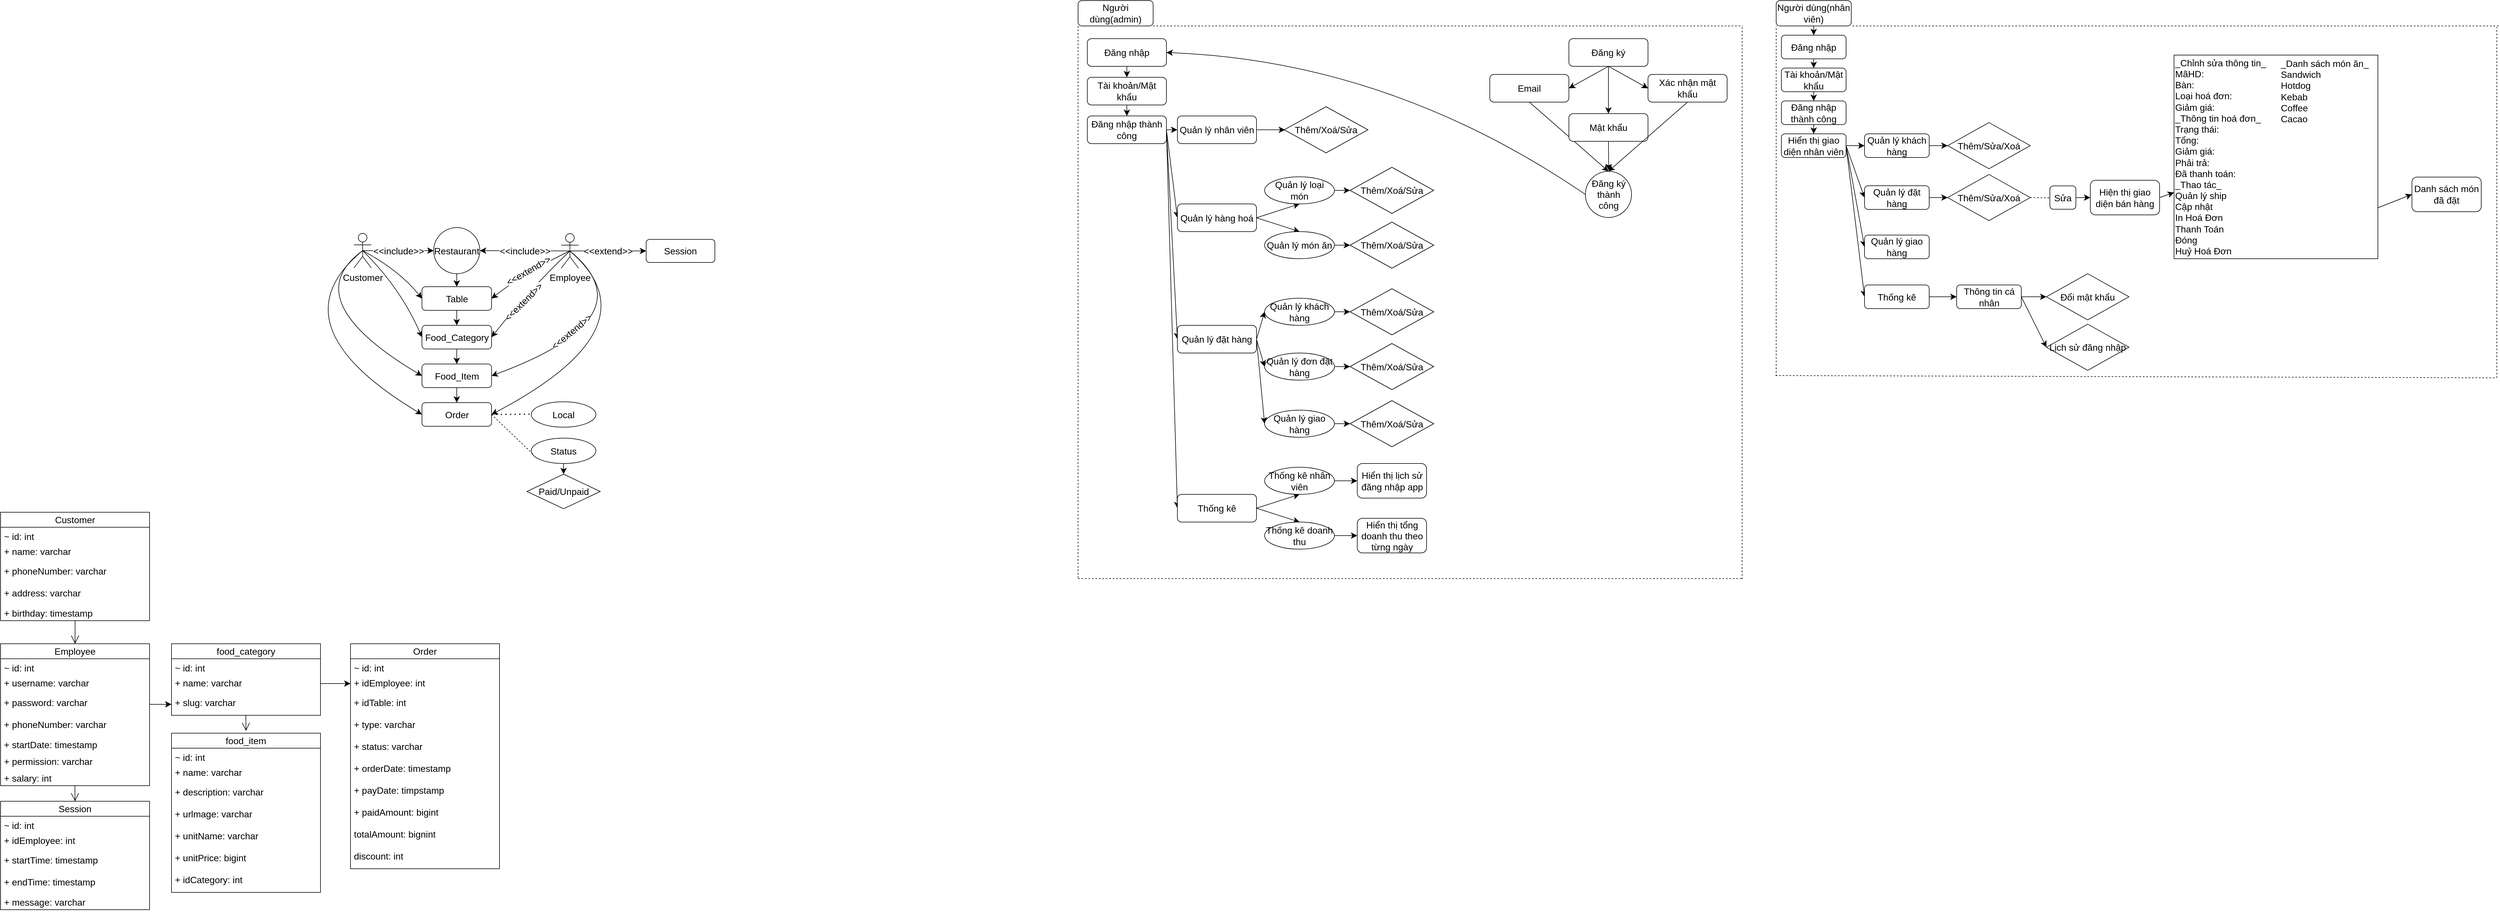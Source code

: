 <mxfile version="22.1.8" type="github">
  <diagram name="Page-1" id="rY_K6makJV8tmEoLIjzd">
    <mxGraphModel dx="2816" dy="780" grid="0" gridSize="10" guides="1" tooltips="1" connect="1" arrows="1" fold="1" page="0" pageScale="1" pageWidth="850" pageHeight="1100" math="0" shadow="0">
      <root>
        <mxCell id="0" />
        <mxCell id="1" parent="0" />
        <mxCell id="uzIWKKhnn1AGdui7la-n-1" value="Người dùng(admin)" style="rounded=1;whiteSpace=wrap;html=1;fontSize=16;" parent="1" vertex="1">
          <mxGeometry x="-16" y="36" width="130" height="44" as="geometry" />
        </mxCell>
        <mxCell id="uzIWKKhnn1AGdui7la-n-2" value="" style="endArrow=none;dashed=1;html=1;rounded=0;fontSize=12;startSize=8;endSize=8;edgeStyle=none;curved=1;exitX=1;exitY=1;exitDx=0;exitDy=0;" parent="1" source="uzIWKKhnn1AGdui7la-n-1" edge="1">
          <mxGeometry width="50" height="50" relative="1" as="geometry">
            <mxPoint x="175" y="225" as="sourcePoint" />
            <mxPoint x="1135" y="80" as="targetPoint" />
          </mxGeometry>
        </mxCell>
        <mxCell id="uzIWKKhnn1AGdui7la-n-3" value="" style="endArrow=none;dashed=1;html=1;rounded=0;fontSize=12;startSize=8;endSize=8;edgeStyle=none;curved=1;entryX=0;entryY=1;entryDx=0;entryDy=0;" parent="1" target="uzIWKKhnn1AGdui7la-n-1" edge="1">
          <mxGeometry width="50" height="50" relative="1" as="geometry">
            <mxPoint x="-16" y="1037" as="sourcePoint" />
            <mxPoint x="225" y="175" as="targetPoint" />
          </mxGeometry>
        </mxCell>
        <mxCell id="uzIWKKhnn1AGdui7la-n-7" style="edgeStyle=none;curved=1;rounded=0;orthogonalLoop=1;jettySize=auto;html=1;exitX=0.5;exitY=1;exitDx=0;exitDy=0;entryX=0.5;entryY=0;entryDx=0;entryDy=0;fontSize=12;startSize=8;endSize=8;" parent="1" source="uzIWKKhnn1AGdui7la-n-4" target="uzIWKKhnn1AGdui7la-n-6" edge="1">
          <mxGeometry relative="1" as="geometry" />
        </mxCell>
        <mxCell id="uzIWKKhnn1AGdui7la-n-4" value="Đăng nhập" style="rounded=1;whiteSpace=wrap;html=1;fontSize=16;" parent="1" vertex="1">
          <mxGeometry y="102" width="137" height="48" as="geometry" />
        </mxCell>
        <mxCell id="uzIWKKhnn1AGdui7la-n-81" style="edgeStyle=none;curved=1;rounded=0;orthogonalLoop=1;jettySize=auto;html=1;exitX=0.5;exitY=1;exitDx=0;exitDy=0;entryX=0.5;entryY=0;entryDx=0;entryDy=0;fontSize=12;startSize=8;endSize=8;" parent="1" source="uzIWKKhnn1AGdui7la-n-5" target="uzIWKKhnn1AGdui7la-n-79" edge="1">
          <mxGeometry relative="1" as="geometry" />
        </mxCell>
        <mxCell id="uzIWKKhnn1AGdui7la-n-82" style="edgeStyle=none;curved=1;rounded=0;orthogonalLoop=1;jettySize=auto;html=1;exitX=0.5;exitY=1;exitDx=0;exitDy=0;entryX=1;entryY=0.5;entryDx=0;entryDy=0;fontSize=12;startSize=8;endSize=8;" parent="1" source="uzIWKKhnn1AGdui7la-n-5" target="uzIWKKhnn1AGdui7la-n-78" edge="1">
          <mxGeometry relative="1" as="geometry" />
        </mxCell>
        <mxCell id="uzIWKKhnn1AGdui7la-n-83" style="edgeStyle=none;curved=1;rounded=0;orthogonalLoop=1;jettySize=auto;html=1;exitX=0.5;exitY=1;exitDx=0;exitDy=0;entryX=0;entryY=0.5;entryDx=0;entryDy=0;fontSize=12;startSize=8;endSize=8;" parent="1" source="uzIWKKhnn1AGdui7la-n-5" target="uzIWKKhnn1AGdui7la-n-80" edge="1">
          <mxGeometry relative="1" as="geometry" />
        </mxCell>
        <mxCell id="uzIWKKhnn1AGdui7la-n-5" value="Đăng ký" style="rounded=1;whiteSpace=wrap;html=1;fontSize=16;" parent="1" vertex="1">
          <mxGeometry x="834" y="102" width="137" height="48" as="geometry" />
        </mxCell>
        <mxCell id="uzIWKKhnn1AGdui7la-n-9" style="edgeStyle=none;curved=1;rounded=0;orthogonalLoop=1;jettySize=auto;html=1;exitX=0.5;exitY=1;exitDx=0;exitDy=0;entryX=0.5;entryY=0;entryDx=0;entryDy=0;fontSize=12;startSize=8;endSize=8;" parent="1" source="uzIWKKhnn1AGdui7la-n-6" target="uzIWKKhnn1AGdui7la-n-8" edge="1">
          <mxGeometry relative="1" as="geometry" />
        </mxCell>
        <mxCell id="uzIWKKhnn1AGdui7la-n-6" value="Tài khoản/Mật khẩu" style="rounded=1;whiteSpace=wrap;html=1;fontSize=16;" parent="1" vertex="1">
          <mxGeometry y="169" width="137" height="48" as="geometry" />
        </mxCell>
        <mxCell id="uzIWKKhnn1AGdui7la-n-11" style="edgeStyle=none;curved=1;rounded=0;orthogonalLoop=1;jettySize=auto;html=1;exitX=1;exitY=0.5;exitDx=0;exitDy=0;fontSize=12;startSize=8;endSize=8;" parent="1" source="uzIWKKhnn1AGdui7la-n-8" target="uzIWKKhnn1AGdui7la-n-10" edge="1">
          <mxGeometry relative="1" as="geometry" />
        </mxCell>
        <mxCell id="uzIWKKhnn1AGdui7la-n-15" style="edgeStyle=none;curved=1;rounded=0;orthogonalLoop=1;jettySize=auto;html=1;exitX=1;exitY=0.5;exitDx=0;exitDy=0;entryX=0;entryY=0.5;entryDx=0;entryDy=0;fontSize=12;startSize=8;endSize=8;" parent="1" source="uzIWKKhnn1AGdui7la-n-8" target="uzIWKKhnn1AGdui7la-n-12" edge="1">
          <mxGeometry relative="1" as="geometry" />
        </mxCell>
        <mxCell id="uzIWKKhnn1AGdui7la-n-16" style="edgeStyle=none;curved=1;rounded=0;orthogonalLoop=1;jettySize=auto;html=1;exitX=1;exitY=0.5;exitDx=0;exitDy=0;entryX=0;entryY=0.5;entryDx=0;entryDy=0;fontSize=12;startSize=8;endSize=8;" parent="1" source="uzIWKKhnn1AGdui7la-n-8" target="uzIWKKhnn1AGdui7la-n-13" edge="1">
          <mxGeometry relative="1" as="geometry" />
        </mxCell>
        <mxCell id="uzIWKKhnn1AGdui7la-n-17" style="edgeStyle=none;curved=1;rounded=0;orthogonalLoop=1;jettySize=auto;html=1;exitX=1;exitY=0.5;exitDx=0;exitDy=0;entryX=0;entryY=0.5;entryDx=0;entryDy=0;fontSize=12;startSize=8;endSize=8;" parent="1" source="uzIWKKhnn1AGdui7la-n-8" target="uzIWKKhnn1AGdui7la-n-14" edge="1">
          <mxGeometry relative="1" as="geometry" />
        </mxCell>
        <mxCell id="uzIWKKhnn1AGdui7la-n-8" value="Đăng nhập thành công" style="rounded=1;whiteSpace=wrap;html=1;fontSize=16;" parent="1" vertex="1">
          <mxGeometry y="236" width="137" height="48" as="geometry" />
        </mxCell>
        <mxCell id="uzIWKKhnn1AGdui7la-n-23" style="edgeStyle=none;curved=1;rounded=0;orthogonalLoop=1;jettySize=auto;html=1;exitX=1;exitY=0.5;exitDx=0;exitDy=0;entryX=0;entryY=0.5;entryDx=0;entryDy=0;fontSize=12;startSize=8;endSize=8;" parent="1" source="uzIWKKhnn1AGdui7la-n-10" edge="1">
          <mxGeometry relative="1" as="geometry">
            <mxPoint x="342.5" y="260" as="targetPoint" />
          </mxGeometry>
        </mxCell>
        <mxCell id="uzIWKKhnn1AGdui7la-n-10" value="Quản lý nhân viên" style="rounded=1;whiteSpace=wrap;html=1;fontSize=16;" parent="1" vertex="1">
          <mxGeometry x="156" y="236" width="137" height="48" as="geometry" />
        </mxCell>
        <mxCell id="uzIWKKhnn1AGdui7la-n-27" style="edgeStyle=none;curved=1;rounded=0;orthogonalLoop=1;jettySize=auto;html=1;exitX=1;exitY=0.5;exitDx=0;exitDy=0;entryX=0.5;entryY=1;entryDx=0;entryDy=0;fontSize=12;startSize=8;endSize=8;" parent="1" source="uzIWKKhnn1AGdui7la-n-12" target="uzIWKKhnn1AGdui7la-n-25" edge="1">
          <mxGeometry relative="1" as="geometry" />
        </mxCell>
        <mxCell id="uzIWKKhnn1AGdui7la-n-28" style="edgeStyle=none;curved=1;rounded=0;orthogonalLoop=1;jettySize=auto;html=1;exitX=1;exitY=0.5;exitDx=0;exitDy=0;entryX=0.5;entryY=0;entryDx=0;entryDy=0;fontSize=12;startSize=8;endSize=8;" parent="1" source="uzIWKKhnn1AGdui7la-n-12" target="uzIWKKhnn1AGdui7la-n-26" edge="1">
          <mxGeometry relative="1" as="geometry" />
        </mxCell>
        <mxCell id="uzIWKKhnn1AGdui7la-n-12" value="Quản lý hàng hoá" style="rounded=1;whiteSpace=wrap;html=1;fontSize=16;" parent="1" vertex="1">
          <mxGeometry x="156" y="388.5" width="137" height="48" as="geometry" />
        </mxCell>
        <mxCell id="uzIWKKhnn1AGdui7la-n-44" style="edgeStyle=none;curved=1;rounded=0;orthogonalLoop=1;jettySize=auto;html=1;exitX=1;exitY=0.5;exitDx=0;exitDy=0;entryX=0;entryY=0.5;entryDx=0;entryDy=0;fontSize=12;startSize=8;endSize=8;" parent="1" source="uzIWKKhnn1AGdui7la-n-13" target="uzIWKKhnn1AGdui7la-n-43" edge="1">
          <mxGeometry relative="1" as="geometry" />
        </mxCell>
        <mxCell id="uzIWKKhnn1AGdui7la-n-46" style="edgeStyle=none;curved=1;rounded=0;orthogonalLoop=1;jettySize=auto;html=1;exitX=1;exitY=0.5;exitDx=0;exitDy=0;entryX=0;entryY=0.5;entryDx=0;entryDy=0;fontSize=12;startSize=8;endSize=8;" parent="1" source="uzIWKKhnn1AGdui7la-n-13" target="uzIWKKhnn1AGdui7la-n-45" edge="1">
          <mxGeometry relative="1" as="geometry" />
        </mxCell>
        <mxCell id="uzIWKKhnn1AGdui7la-n-48" style="edgeStyle=none;curved=1;rounded=0;orthogonalLoop=1;jettySize=auto;html=1;exitX=1;exitY=0.5;exitDx=0;exitDy=0;entryX=0;entryY=0.5;entryDx=0;entryDy=0;fontSize=12;startSize=8;endSize=8;" parent="1" source="uzIWKKhnn1AGdui7la-n-13" target="uzIWKKhnn1AGdui7la-n-47" edge="1">
          <mxGeometry relative="1" as="geometry" />
        </mxCell>
        <mxCell id="uzIWKKhnn1AGdui7la-n-13" value="Quản lý đặt hàng" style="rounded=1;whiteSpace=wrap;html=1;fontSize=16;" parent="1" vertex="1">
          <mxGeometry x="156" y="599" width="137" height="48" as="geometry" />
        </mxCell>
        <mxCell id="uzIWKKhnn1AGdui7la-n-51" style="edgeStyle=none;curved=1;rounded=0;orthogonalLoop=1;jettySize=auto;html=1;exitX=1;exitY=0.5;exitDx=0;exitDy=0;entryX=0.5;entryY=1;entryDx=0;entryDy=0;fontSize=12;startSize=8;endSize=8;" parent="1" source="uzIWKKhnn1AGdui7la-n-14" target="uzIWKKhnn1AGdui7la-n-49" edge="1">
          <mxGeometry relative="1" as="geometry" />
        </mxCell>
        <mxCell id="uzIWKKhnn1AGdui7la-n-52" style="edgeStyle=none;curved=1;rounded=0;orthogonalLoop=1;jettySize=auto;html=1;exitX=1;exitY=0.5;exitDx=0;exitDy=0;entryX=0.5;entryY=0;entryDx=0;entryDy=0;fontSize=12;startSize=8;endSize=8;" parent="1" source="uzIWKKhnn1AGdui7la-n-14" target="uzIWKKhnn1AGdui7la-n-50" edge="1">
          <mxGeometry relative="1" as="geometry" />
        </mxCell>
        <mxCell id="uzIWKKhnn1AGdui7la-n-14" value="Thống kê" style="rounded=1;whiteSpace=wrap;html=1;fontSize=16;" parent="1" vertex="1">
          <mxGeometry x="156" y="892" width="137" height="48" as="geometry" />
        </mxCell>
        <mxCell id="uzIWKKhnn1AGdui7la-n-64" style="edgeStyle=none;curved=1;rounded=0;orthogonalLoop=1;jettySize=auto;html=1;exitX=1;exitY=0.5;exitDx=0;exitDy=0;entryX=0;entryY=0.5;entryDx=0;entryDy=0;fontSize=12;startSize=8;endSize=8;" parent="1" source="uzIWKKhnn1AGdui7la-n-25" target="uzIWKKhnn1AGdui7la-n-55" edge="1">
          <mxGeometry relative="1" as="geometry" />
        </mxCell>
        <mxCell id="uzIWKKhnn1AGdui7la-n-25" value="Quản lý loại món" style="ellipse;whiteSpace=wrap;html=1;fontSize=16;" parent="1" vertex="1">
          <mxGeometry x="307" y="341.5" width="121" height="47" as="geometry" />
        </mxCell>
        <mxCell id="uzIWKKhnn1AGdui7la-n-65" style="edgeStyle=none;curved=1;rounded=0;orthogonalLoop=1;jettySize=auto;html=1;exitX=1;exitY=0.5;exitDx=0;exitDy=0;entryX=0;entryY=0.5;entryDx=0;entryDy=0;fontSize=12;startSize=8;endSize=8;" parent="1" source="uzIWKKhnn1AGdui7la-n-26" target="uzIWKKhnn1AGdui7la-n-56" edge="1">
          <mxGeometry relative="1" as="geometry" />
        </mxCell>
        <mxCell id="uzIWKKhnn1AGdui7la-n-26" value="Quản lý món ăn" style="ellipse;whiteSpace=wrap;html=1;fontSize=16;" parent="1" vertex="1">
          <mxGeometry x="307" y="436.5" width="121" height="47" as="geometry" />
        </mxCell>
        <mxCell id="uzIWKKhnn1AGdui7la-n-66" style="edgeStyle=none;curved=1;rounded=0;orthogonalLoop=1;jettySize=auto;html=1;exitX=1;exitY=0.5;exitDx=0;exitDy=0;entryX=0;entryY=0.5;entryDx=0;entryDy=0;fontSize=12;startSize=8;endSize=8;" parent="1" source="uzIWKKhnn1AGdui7la-n-43" target="uzIWKKhnn1AGdui7la-n-57" edge="1">
          <mxGeometry relative="1" as="geometry" />
        </mxCell>
        <mxCell id="uzIWKKhnn1AGdui7la-n-43" value="Quản lý khách hàng" style="ellipse;whiteSpace=wrap;html=1;fontSize=16;" parent="1" vertex="1">
          <mxGeometry x="307" y="552" width="121" height="47" as="geometry" />
        </mxCell>
        <mxCell id="uzIWKKhnn1AGdui7la-n-67" style="edgeStyle=none;curved=1;rounded=0;orthogonalLoop=1;jettySize=auto;html=1;exitX=1;exitY=0.5;exitDx=0;exitDy=0;entryX=0;entryY=0.5;entryDx=0;entryDy=0;fontSize=12;startSize=8;endSize=8;" parent="1" source="uzIWKKhnn1AGdui7la-n-45" target="uzIWKKhnn1AGdui7la-n-59" edge="1">
          <mxGeometry relative="1" as="geometry" />
        </mxCell>
        <mxCell id="uzIWKKhnn1AGdui7la-n-45" value="Quản lý đơn đặt hàng" style="ellipse;whiteSpace=wrap;html=1;fontSize=16;" parent="1" vertex="1">
          <mxGeometry x="307" y="647" width="121" height="47" as="geometry" />
        </mxCell>
        <mxCell id="uzIWKKhnn1AGdui7la-n-68" style="edgeStyle=none;curved=1;rounded=0;orthogonalLoop=1;jettySize=auto;html=1;exitX=1;exitY=0.5;exitDx=0;exitDy=0;entryX=0;entryY=0.5;entryDx=0;entryDy=0;fontSize=12;startSize=8;endSize=8;" parent="1" source="uzIWKKhnn1AGdui7la-n-47" target="uzIWKKhnn1AGdui7la-n-61" edge="1">
          <mxGeometry relative="1" as="geometry" />
        </mxCell>
        <mxCell id="uzIWKKhnn1AGdui7la-n-47" value="Quản lý giao hàng" style="ellipse;whiteSpace=wrap;html=1;fontSize=16;" parent="1" vertex="1">
          <mxGeometry x="307" y="746" width="121" height="47" as="geometry" />
        </mxCell>
        <mxCell id="uzIWKKhnn1AGdui7la-n-71" style="edgeStyle=none;curved=1;rounded=0;orthogonalLoop=1;jettySize=auto;html=1;exitX=1;exitY=0.5;exitDx=0;exitDy=0;entryX=0;entryY=0.5;entryDx=0;entryDy=0;fontSize=12;startSize=8;endSize=8;" parent="1" source="uzIWKKhnn1AGdui7la-n-49" target="uzIWKKhnn1AGdui7la-n-75" edge="1">
          <mxGeometry relative="1" as="geometry">
            <mxPoint x="455" y="868.5" as="targetPoint" />
          </mxGeometry>
        </mxCell>
        <mxCell id="uzIWKKhnn1AGdui7la-n-49" value="Thống kê nhân viên" style="ellipse;whiteSpace=wrap;html=1;fontSize=16;" parent="1" vertex="1">
          <mxGeometry x="307" y="845" width="121" height="47" as="geometry" />
        </mxCell>
        <mxCell id="uzIWKKhnn1AGdui7la-n-74" style="edgeStyle=none;curved=1;rounded=0;orthogonalLoop=1;jettySize=auto;html=1;exitX=1;exitY=0.5;exitDx=0;exitDy=0;entryX=0;entryY=0.5;entryDx=0;entryDy=0;fontSize=12;startSize=8;endSize=8;" parent="1" source="uzIWKKhnn1AGdui7la-n-50" target="uzIWKKhnn1AGdui7la-n-76" edge="1">
          <mxGeometry relative="1" as="geometry">
            <mxPoint x="455" y="963.5" as="targetPoint" />
          </mxGeometry>
        </mxCell>
        <mxCell id="uzIWKKhnn1AGdui7la-n-50" value="Thống kê doanh thu" style="ellipse;whiteSpace=wrap;html=1;fontSize=16;" parent="1" vertex="1">
          <mxGeometry x="307" y="940" width="121" height="47" as="geometry" />
        </mxCell>
        <mxCell id="uzIWKKhnn1AGdui7la-n-54" value="Thêm/Xoá/Sửa" style="rhombus;whiteSpace=wrap;html=1;fontSize=16;" parent="1" vertex="1">
          <mxGeometry x="341" y="220" width="145" height="80" as="geometry" />
        </mxCell>
        <mxCell id="uzIWKKhnn1AGdui7la-n-55" value="Thêm/Xoá/Sửa" style="rhombus;whiteSpace=wrap;html=1;fontSize=16;" parent="1" vertex="1">
          <mxGeometry x="455" y="325" width="145" height="80" as="geometry" />
        </mxCell>
        <mxCell id="uzIWKKhnn1AGdui7la-n-56" value="Thêm/Xoá/Sửa" style="rhombus;whiteSpace=wrap;html=1;fontSize=16;" parent="1" vertex="1">
          <mxGeometry x="455" y="420" width="145" height="80" as="geometry" />
        </mxCell>
        <mxCell id="uzIWKKhnn1AGdui7la-n-57" value="Thêm/Xoá/Sửa" style="rhombus;whiteSpace=wrap;html=1;fontSize=16;" parent="1" vertex="1">
          <mxGeometry x="455" y="535.5" width="145" height="80" as="geometry" />
        </mxCell>
        <mxCell id="uzIWKKhnn1AGdui7la-n-59" value="Thêm/Xoá/Sửa" style="rhombus;whiteSpace=wrap;html=1;fontSize=16;" parent="1" vertex="1">
          <mxGeometry x="455" y="630.5" width="145" height="80" as="geometry" />
        </mxCell>
        <mxCell id="uzIWKKhnn1AGdui7la-n-61" value="Thêm/Xoá/Sửa" style="rhombus;whiteSpace=wrap;html=1;fontSize=16;" parent="1" vertex="1">
          <mxGeometry x="455" y="729.5" width="145" height="80" as="geometry" />
        </mxCell>
        <mxCell id="uzIWKKhnn1AGdui7la-n-75" value="Hiển thị lịch sử đăng nhập app" style="rounded=1;whiteSpace=wrap;html=1;fontSize=16;" parent="1" vertex="1">
          <mxGeometry x="467.5" y="838.5" width="120" height="60" as="geometry" />
        </mxCell>
        <mxCell id="uzIWKKhnn1AGdui7la-n-76" value="Hiển thị tổng doanh thu theo từng ngày" style="rounded=1;whiteSpace=wrap;html=1;fontSize=16;" parent="1" vertex="1">
          <mxGeometry x="467.5" y="933.5" width="120" height="60" as="geometry" />
        </mxCell>
        <mxCell id="uzIWKKhnn1AGdui7la-n-85" style="edgeStyle=none;curved=1;rounded=0;orthogonalLoop=1;jettySize=auto;html=1;exitX=0.5;exitY=1;exitDx=0;exitDy=0;entryX=0.5;entryY=0;entryDx=0;entryDy=0;fontSize=12;startSize=8;endSize=8;" parent="1" source="uzIWKKhnn1AGdui7la-n-78" target="uzIWKKhnn1AGdui7la-n-84" edge="1">
          <mxGeometry relative="1" as="geometry" />
        </mxCell>
        <mxCell id="uzIWKKhnn1AGdui7la-n-78" value="Email" style="rounded=1;whiteSpace=wrap;html=1;fontSize=16;" parent="1" vertex="1">
          <mxGeometry x="697" y="164" width="137" height="48" as="geometry" />
        </mxCell>
        <mxCell id="uzIWKKhnn1AGdui7la-n-86" style="edgeStyle=none;curved=1;rounded=0;orthogonalLoop=1;jettySize=auto;html=1;exitX=0.5;exitY=1;exitDx=0;exitDy=0;fontSize=12;startSize=8;endSize=8;" parent="1" source="uzIWKKhnn1AGdui7la-n-79" edge="1">
          <mxGeometry relative="1" as="geometry">
            <mxPoint x="903" y="330.333" as="targetPoint" />
          </mxGeometry>
        </mxCell>
        <mxCell id="uzIWKKhnn1AGdui7la-n-79" value="Mật khẩu" style="rounded=1;whiteSpace=wrap;html=1;fontSize=16;" parent="1" vertex="1">
          <mxGeometry x="834" y="232" width="137" height="48" as="geometry" />
        </mxCell>
        <mxCell id="uzIWKKhnn1AGdui7la-n-87" style="edgeStyle=none;curved=1;rounded=0;orthogonalLoop=1;jettySize=auto;html=1;exitX=0.5;exitY=1;exitDx=0;exitDy=0;entryX=0.5;entryY=0;entryDx=0;entryDy=0;fontSize=12;startSize=8;endSize=8;" parent="1" source="uzIWKKhnn1AGdui7la-n-80" target="uzIWKKhnn1AGdui7la-n-84" edge="1">
          <mxGeometry relative="1" as="geometry" />
        </mxCell>
        <mxCell id="uzIWKKhnn1AGdui7la-n-80" value="Xác nhận mật khẩu" style="rounded=1;whiteSpace=wrap;html=1;fontSize=16;" parent="1" vertex="1">
          <mxGeometry x="971" y="164" width="137" height="48" as="geometry" />
        </mxCell>
        <mxCell id="uzIWKKhnn1AGdui7la-n-88" style="edgeStyle=none;curved=1;rounded=0;orthogonalLoop=1;jettySize=auto;html=1;exitX=0;exitY=0.5;exitDx=0;exitDy=0;entryX=1;entryY=0.5;entryDx=0;entryDy=0;fontSize=12;startSize=8;endSize=8;" parent="1" source="uzIWKKhnn1AGdui7la-n-84" target="uzIWKKhnn1AGdui7la-n-4" edge="1">
          <mxGeometry relative="1" as="geometry">
            <Array as="points">
              <mxPoint x="524" y="141" />
            </Array>
          </mxGeometry>
        </mxCell>
        <mxCell id="uzIWKKhnn1AGdui7la-n-84" value="Đăng ký thành công" style="ellipse;whiteSpace=wrap;html=1;aspect=fixed;fontSize=16;" parent="1" vertex="1">
          <mxGeometry x="862.5" y="332" width="80" height="80" as="geometry" />
        </mxCell>
        <mxCell id="uzIWKKhnn1AGdui7la-n-89" value="" style="endArrow=none;dashed=1;html=1;rounded=0;fontSize=12;startSize=8;endSize=8;edgeStyle=none;curved=1;" parent="1" edge="1">
          <mxGeometry width="50" height="50" relative="1" as="geometry">
            <mxPoint x="1134" y="1039" as="sourcePoint" />
            <mxPoint x="1134" y="81" as="targetPoint" />
          </mxGeometry>
        </mxCell>
        <mxCell id="uzIWKKhnn1AGdui7la-n-90" value="" style="endArrow=none;dashed=1;html=1;rounded=0;fontSize=12;startSize=8;endSize=8;edgeStyle=none;curved=1;" parent="1" edge="1">
          <mxGeometry width="50" height="50" relative="1" as="geometry">
            <mxPoint x="-16" y="1038" as="sourcePoint" />
            <mxPoint x="1135" y="1038" as="targetPoint" />
          </mxGeometry>
        </mxCell>
        <mxCell id="uzIWKKhnn1AGdui7la-n-96" style="edgeStyle=none;curved=1;rounded=0;orthogonalLoop=1;jettySize=auto;html=1;exitX=0.5;exitY=1;exitDx=0;exitDy=0;entryX=0.5;entryY=0;entryDx=0;entryDy=0;fontSize=12;startSize=8;endSize=8;" parent="1" source="uzIWKKhnn1AGdui7la-n-91" target="uzIWKKhnn1AGdui7la-n-94" edge="1">
          <mxGeometry relative="1" as="geometry" />
        </mxCell>
        <mxCell id="uzIWKKhnn1AGdui7la-n-91" value="Người dùng(nhân viên)" style="rounded=1;whiteSpace=wrap;html=1;fontSize=16;" parent="1" vertex="1">
          <mxGeometry x="1193" y="36" width="130" height="44" as="geometry" />
        </mxCell>
        <mxCell id="uzIWKKhnn1AGdui7la-n-92" value="" style="endArrow=none;dashed=1;html=1;rounded=0;fontSize=12;startSize=8;endSize=8;edgeStyle=none;curved=1;entryX=1;entryY=1;entryDx=0;entryDy=0;" parent="1" target="uzIWKKhnn1AGdui7la-n-91" edge="1">
          <mxGeometry width="50" height="50" relative="1" as="geometry">
            <mxPoint x="2444" y="80" as="sourcePoint" />
            <mxPoint x="1400" y="141" as="targetPoint" />
          </mxGeometry>
        </mxCell>
        <mxCell id="uzIWKKhnn1AGdui7la-n-93" value="" style="endArrow=none;dashed=1;html=1;rounded=0;fontSize=12;startSize=8;endSize=8;edgeStyle=none;curved=1;entryX=0;entryY=1;entryDx=0;entryDy=0;" parent="1" target="uzIWKKhnn1AGdui7la-n-91" edge="1">
          <mxGeometry width="50" height="50" relative="1" as="geometry">
            <mxPoint x="1193" y="687" as="sourcePoint" />
            <mxPoint x="1400" y="141" as="targetPoint" />
          </mxGeometry>
        </mxCell>
        <mxCell id="uzIWKKhnn1AGdui7la-n-97" style="edgeStyle=none;curved=1;rounded=0;orthogonalLoop=1;jettySize=auto;html=1;exitX=0.5;exitY=1;exitDx=0;exitDy=0;entryX=0.5;entryY=0;entryDx=0;entryDy=0;fontSize=12;startSize=8;endSize=8;" parent="1" source="uzIWKKhnn1AGdui7la-n-94" target="uzIWKKhnn1AGdui7la-n-95" edge="1">
          <mxGeometry relative="1" as="geometry" />
        </mxCell>
        <mxCell id="uzIWKKhnn1AGdui7la-n-94" value="Đăng nhập" style="rounded=1;whiteSpace=wrap;html=1;fontSize=16;" parent="1" vertex="1">
          <mxGeometry x="1202" y="96" width="112" height="41" as="geometry" />
        </mxCell>
        <mxCell id="uzIWKKhnn1AGdui7la-n-99" style="edgeStyle=none;curved=1;rounded=0;orthogonalLoop=1;jettySize=auto;html=1;exitX=0.5;exitY=1;exitDx=0;exitDy=0;entryX=0.5;entryY=0;entryDx=0;entryDy=0;fontSize=12;startSize=8;endSize=8;" parent="1" source="uzIWKKhnn1AGdui7la-n-95" target="uzIWKKhnn1AGdui7la-n-98" edge="1">
          <mxGeometry relative="1" as="geometry" />
        </mxCell>
        <mxCell id="uzIWKKhnn1AGdui7la-n-95" value="Tài khoản/Mật khẩu" style="rounded=1;whiteSpace=wrap;html=1;fontSize=16;" parent="1" vertex="1">
          <mxGeometry x="1202" y="153" width="112" height="41" as="geometry" />
        </mxCell>
        <mxCell id="uzIWKKhnn1AGdui7la-n-101" style="edgeStyle=none;curved=1;rounded=0;orthogonalLoop=1;jettySize=auto;html=1;exitX=0.5;exitY=1;exitDx=0;exitDy=0;entryX=0.5;entryY=0;entryDx=0;entryDy=0;fontSize=12;startSize=8;endSize=8;" parent="1" source="uzIWKKhnn1AGdui7la-n-98" target="uzIWKKhnn1AGdui7la-n-100" edge="1">
          <mxGeometry relative="1" as="geometry" />
        </mxCell>
        <mxCell id="uzIWKKhnn1AGdui7la-n-98" value="Đăng nhập thành công" style="rounded=1;whiteSpace=wrap;html=1;fontSize=16;" parent="1" vertex="1">
          <mxGeometry x="1202" y="210" width="112" height="41" as="geometry" />
        </mxCell>
        <mxCell id="uzIWKKhnn1AGdui7la-n-105" style="edgeStyle=none;curved=1;rounded=0;orthogonalLoop=1;jettySize=auto;html=1;exitX=1;exitY=0.5;exitDx=0;exitDy=0;entryX=0;entryY=0.5;entryDx=0;entryDy=0;fontSize=12;startSize=8;endSize=8;" parent="1" source="uzIWKKhnn1AGdui7la-n-100" target="uzIWKKhnn1AGdui7la-n-102" edge="1">
          <mxGeometry relative="1" as="geometry" />
        </mxCell>
        <mxCell id="uzIWKKhnn1AGdui7la-n-108" style="edgeStyle=none;curved=1;rounded=0;orthogonalLoop=1;jettySize=auto;html=1;exitX=1;exitY=0.5;exitDx=0;exitDy=0;entryX=0;entryY=0.5;entryDx=0;entryDy=0;fontSize=12;startSize=8;endSize=8;" parent="1" source="uzIWKKhnn1AGdui7la-n-100" target="uzIWKKhnn1AGdui7la-n-106" edge="1">
          <mxGeometry relative="1" as="geometry" />
        </mxCell>
        <mxCell id="uzIWKKhnn1AGdui7la-n-116" style="edgeStyle=none;curved=1;rounded=0;orthogonalLoop=1;jettySize=auto;html=1;exitX=1;exitY=0.5;exitDx=0;exitDy=0;entryX=0;entryY=0.5;entryDx=0;entryDy=0;fontSize=12;startSize=8;endSize=8;" parent="1" source="uzIWKKhnn1AGdui7la-n-100" target="uzIWKKhnn1AGdui7la-n-115" edge="1">
          <mxGeometry relative="1" as="geometry" />
        </mxCell>
        <mxCell id="uzIWKKhnn1AGdui7la-n-118" style="edgeStyle=none;curved=1;rounded=0;orthogonalLoop=1;jettySize=auto;html=1;exitX=1;exitY=0.5;exitDx=0;exitDy=0;entryX=0;entryY=0.5;entryDx=0;entryDy=0;fontSize=12;startSize=8;endSize=8;" parent="1" source="uzIWKKhnn1AGdui7la-n-100" target="uzIWKKhnn1AGdui7la-n-117" edge="1">
          <mxGeometry relative="1" as="geometry" />
        </mxCell>
        <mxCell id="uzIWKKhnn1AGdui7la-n-100" value="Hiển thị giao diện nhân viên" style="rounded=1;whiteSpace=wrap;html=1;fontSize=16;" parent="1" vertex="1">
          <mxGeometry x="1202" y="267" width="112" height="41" as="geometry" />
        </mxCell>
        <mxCell id="uzIWKKhnn1AGdui7la-n-104" style="edgeStyle=none;curved=1;rounded=0;orthogonalLoop=1;jettySize=auto;html=1;exitX=1;exitY=0.5;exitDx=0;exitDy=0;entryX=0;entryY=0.5;entryDx=0;entryDy=0;fontSize=12;startSize=8;endSize=8;" parent="1" source="uzIWKKhnn1AGdui7la-n-102" target="uzIWKKhnn1AGdui7la-n-103" edge="1">
          <mxGeometry relative="1" as="geometry" />
        </mxCell>
        <mxCell id="uzIWKKhnn1AGdui7la-n-102" value="Quản lý khách hàng" style="rounded=1;whiteSpace=wrap;html=1;fontSize=16;" parent="1" vertex="1">
          <mxGeometry x="1346" y="267" width="112" height="41" as="geometry" />
        </mxCell>
        <mxCell id="uzIWKKhnn1AGdui7la-n-103" value="Thêm/Sửa/Xoá" style="rhombus;whiteSpace=wrap;html=1;fontSize=16;" parent="1" vertex="1">
          <mxGeometry x="1490" y="247.5" width="143" height="80" as="geometry" />
        </mxCell>
        <mxCell id="uzIWKKhnn1AGdui7la-n-110" style="edgeStyle=none;curved=1;rounded=0;orthogonalLoop=1;jettySize=auto;html=1;exitX=1;exitY=0.5;exitDx=0;exitDy=0;entryX=0;entryY=0.5;entryDx=0;entryDy=0;fontSize=12;startSize=8;endSize=8;" parent="1" source="uzIWKKhnn1AGdui7la-n-106" target="uzIWKKhnn1AGdui7la-n-109" edge="1">
          <mxGeometry relative="1" as="geometry" />
        </mxCell>
        <mxCell id="uzIWKKhnn1AGdui7la-n-106" value="Quản lý đặt hàng" style="rounded=1;whiteSpace=wrap;html=1;fontSize=16;" parent="1" vertex="1">
          <mxGeometry x="1346" y="357" width="112" height="41" as="geometry" />
        </mxCell>
        <mxCell id="uzIWKKhnn1AGdui7la-n-109" value="Thêm/Sửa/Xoá" style="rhombus;whiteSpace=wrap;html=1;fontSize=16;" parent="1" vertex="1">
          <mxGeometry x="1490" y="337.5" width="143" height="80" as="geometry" />
        </mxCell>
        <mxCell id="uzIWKKhnn1AGdui7la-n-111" value="" style="endArrow=none;dashed=1;html=1;rounded=0;fontSize=12;startSize=8;endSize=8;edgeStyle=none;curved=1;exitX=1;exitY=0.5;exitDx=0;exitDy=0;" parent="1" source="uzIWKKhnn1AGdui7la-n-109" edge="1">
          <mxGeometry width="50" height="50" relative="1" as="geometry">
            <mxPoint x="1608" y="379" as="sourcePoint" />
            <mxPoint x="1667" y="378" as="targetPoint" />
          </mxGeometry>
        </mxCell>
        <mxCell id="uzIWKKhnn1AGdui7la-n-114" style="edgeStyle=none;curved=1;rounded=0;orthogonalLoop=1;jettySize=auto;html=1;exitX=1;exitY=0.5;exitDx=0;exitDy=0;entryX=0;entryY=0.5;entryDx=0;entryDy=0;fontSize=12;startSize=8;endSize=8;" parent="1" source="uzIWKKhnn1AGdui7la-n-112" target="uzIWKKhnn1AGdui7la-n-113" edge="1">
          <mxGeometry relative="1" as="geometry" />
        </mxCell>
        <mxCell id="uzIWKKhnn1AGdui7la-n-112" value="Sửa" style="rounded=1;whiteSpace=wrap;html=1;fontSize=16;" parent="1" vertex="1">
          <mxGeometry x="1667" y="357.25" width="45" height="40.5" as="geometry" />
        </mxCell>
        <mxCell id="uzIWKKhnn1AGdui7la-n-128" style="edgeStyle=none;curved=1;rounded=0;orthogonalLoop=1;jettySize=auto;html=1;exitX=1;exitY=0.5;exitDx=0;exitDy=0;fontSize=12;startSize=8;endSize=8;" parent="1" source="uzIWKKhnn1AGdui7la-n-113" target="uzIWKKhnn1AGdui7la-n-127" edge="1">
          <mxGeometry relative="1" as="geometry" />
        </mxCell>
        <mxCell id="uzIWKKhnn1AGdui7la-n-113" value="Hiện thị giao diện bán hàng" style="rounded=1;whiteSpace=wrap;html=1;fontSize=16;" parent="1" vertex="1">
          <mxGeometry x="1737" y="347.5" width="120" height="60" as="geometry" />
        </mxCell>
        <mxCell id="uzIWKKhnn1AGdui7la-n-115" value="Quản lý giao hàng" style="rounded=1;whiteSpace=wrap;html=1;fontSize=16;" parent="1" vertex="1">
          <mxGeometry x="1346" y="442.5" width="112" height="41" as="geometry" />
        </mxCell>
        <mxCell id="uzIWKKhnn1AGdui7la-n-121" style="edgeStyle=none;curved=1;rounded=0;orthogonalLoop=1;jettySize=auto;html=1;exitX=1;exitY=0.5;exitDx=0;exitDy=0;entryX=0;entryY=0.5;entryDx=0;entryDy=0;fontSize=12;startSize=8;endSize=8;" parent="1" source="uzIWKKhnn1AGdui7la-n-117" target="uzIWKKhnn1AGdui7la-n-119" edge="1">
          <mxGeometry relative="1" as="geometry" />
        </mxCell>
        <mxCell id="uzIWKKhnn1AGdui7la-n-117" value="Thống kê" style="rounded=1;whiteSpace=wrap;html=1;fontSize=16;" parent="1" vertex="1">
          <mxGeometry x="1346" y="529" width="112" height="41" as="geometry" />
        </mxCell>
        <mxCell id="uzIWKKhnn1AGdui7la-n-124" style="edgeStyle=none;curved=1;rounded=0;orthogonalLoop=1;jettySize=auto;html=1;exitX=1;exitY=0.5;exitDx=0;exitDy=0;entryX=0;entryY=0.5;entryDx=0;entryDy=0;fontSize=12;startSize=8;endSize=8;" parent="1" source="uzIWKKhnn1AGdui7la-n-119" target="uzIWKKhnn1AGdui7la-n-122" edge="1">
          <mxGeometry relative="1" as="geometry" />
        </mxCell>
        <mxCell id="uzIWKKhnn1AGdui7la-n-126" style="edgeStyle=none;curved=1;rounded=0;orthogonalLoop=1;jettySize=auto;html=1;exitX=1;exitY=0.5;exitDx=0;exitDy=0;entryX=0;entryY=0.5;entryDx=0;entryDy=0;fontSize=12;startSize=8;endSize=8;" parent="1" source="uzIWKKhnn1AGdui7la-n-119" target="uzIWKKhnn1AGdui7la-n-123" edge="1">
          <mxGeometry relative="1" as="geometry" />
        </mxCell>
        <mxCell id="uzIWKKhnn1AGdui7la-n-119" value="Thông tin cá nhân" style="rounded=1;whiteSpace=wrap;html=1;fontSize=16;" parent="1" vertex="1">
          <mxGeometry x="1505.5" y="529" width="112" height="41" as="geometry" />
        </mxCell>
        <mxCell id="uzIWKKhnn1AGdui7la-n-122" value="Đổi mật khẩu" style="rhombus;whiteSpace=wrap;html=1;fontSize=16;" parent="1" vertex="1">
          <mxGeometry x="1661" y="509.5" width="143" height="80" as="geometry" />
        </mxCell>
        <mxCell id="uzIWKKhnn1AGdui7la-n-123" value="Lịch sử đăng nhập" style="rhombus;whiteSpace=wrap;html=1;fontSize=16;" parent="1" vertex="1">
          <mxGeometry x="1661" y="597" width="143" height="80" as="geometry" />
        </mxCell>
        <mxCell id="uzIWKKhnn1AGdui7la-n-131" style="edgeStyle=none;curved=1;rounded=0;orthogonalLoop=1;jettySize=auto;html=1;exitX=1;exitY=0.75;exitDx=0;exitDy=0;entryX=0;entryY=0.5;entryDx=0;entryDy=0;fontSize=12;startSize=8;endSize=8;" parent="1" source="uzIWKKhnn1AGdui7la-n-127" target="uzIWKKhnn1AGdui7la-n-130" edge="1">
          <mxGeometry relative="1" as="geometry" />
        </mxCell>
        <mxCell id="uzIWKKhnn1AGdui7la-n-127" value="_Chỉnh sửa thông tin_&lt;br&gt;MãHD:&lt;br&gt;Bàn:&lt;br&gt;Loại hoá đơn:&lt;br&gt;Giảm giá:&lt;br&gt;_Thông tin hoá đơn_&lt;br&gt;Trạng thái:&lt;br&gt;Tổng:&lt;br&gt;Giảm giá:&lt;br&gt;Phải trả:&lt;br&gt;Đã thanh toán:&lt;br&gt;_Thao tác_&lt;br&gt;Quản lý ship&lt;br&gt;Cập nhật&lt;br&gt;In Hoá Đơn&lt;br&gt;Thanh Toán&lt;br&gt;Đóng&lt;br&gt;Huỷ Hoá Đơn" style="whiteSpace=wrap;html=1;aspect=fixed;fontSize=16;align=left;" parent="1" vertex="1">
          <mxGeometry x="1882" y="130.5" width="353" height="353" as="geometry" />
        </mxCell>
        <mxCell id="uzIWKKhnn1AGdui7la-n-129" value="_Danh sách món ăn_&lt;br&gt;Sandwich&lt;br&gt;Hotdog&lt;br&gt;Kebab&lt;br&gt;Coffee&lt;br&gt;Cacao" style="text;html=1;align=left;verticalAlign=middle;resizable=0;points=[];autosize=1;strokeColor=none;fillColor=none;fontSize=16;" parent="1" vertex="1">
          <mxGeometry x="2065" y="129.5" width="170" height="127" as="geometry" />
        </mxCell>
        <mxCell id="uzIWKKhnn1AGdui7la-n-130" value="Danh sách món đã đặt" style="rounded=1;whiteSpace=wrap;html=1;fontSize=16;" parent="1" vertex="1">
          <mxGeometry x="2294" y="342" width="120" height="60" as="geometry" />
        </mxCell>
        <mxCell id="uzIWKKhnn1AGdui7la-n-132" value="" style="endArrow=none;dashed=1;html=1;rounded=0;fontSize=12;startSize=8;endSize=8;edgeStyle=none;curved=1;" parent="1" edge="1">
          <mxGeometry width="50" height="50" relative="1" as="geometry">
            <mxPoint x="1192" y="686" as="sourcePoint" />
            <mxPoint x="2438" y="690" as="targetPoint" />
          </mxGeometry>
        </mxCell>
        <mxCell id="uzIWKKhnn1AGdui7la-n-133" value="" style="endArrow=none;dashed=1;html=1;rounded=0;fontSize=12;startSize=8;endSize=8;edgeStyle=none;curved=1;" parent="1" edge="1">
          <mxGeometry width="50" height="50" relative="1" as="geometry">
            <mxPoint x="2441" y="690" as="sourcePoint" />
            <mxPoint x="2441" y="82" as="targetPoint" />
          </mxGeometry>
        </mxCell>
        <mxCell id="hU77d2BvjfXM9u0-Pfxk-16" style="edgeStyle=none;curved=1;rounded=0;orthogonalLoop=1;jettySize=auto;html=1;exitX=0.5;exitY=0.5;exitDx=0;exitDy=0;exitPerimeter=0;entryX=0;entryY=0.5;entryDx=0;entryDy=0;fontSize=12;startSize=8;endSize=8;" edge="1" parent="1" source="hU77d2BvjfXM9u0-Pfxk-1" target="hU77d2BvjfXM9u0-Pfxk-12">
          <mxGeometry relative="1" as="geometry">
            <Array as="points">
              <mxPoint x="-1192" y="503" />
            </Array>
          </mxGeometry>
        </mxCell>
        <mxCell id="hU77d2BvjfXM9u0-Pfxk-17" style="edgeStyle=none;curved=1;rounded=0;orthogonalLoop=1;jettySize=auto;html=1;exitX=0.5;exitY=0.5;exitDx=0;exitDy=0;exitPerimeter=0;entryX=0;entryY=0.5;entryDx=0;entryDy=0;fontSize=12;startSize=8;endSize=8;" edge="1" parent="1" source="hU77d2BvjfXM9u0-Pfxk-1" target="hU77d2BvjfXM9u0-Pfxk-13">
          <mxGeometry relative="1" as="geometry">
            <Array as="points">
              <mxPoint x="-1190" y="533" />
            </Array>
          </mxGeometry>
        </mxCell>
        <mxCell id="hU77d2BvjfXM9u0-Pfxk-24" style="edgeStyle=none;curved=1;rounded=0;orthogonalLoop=1;jettySize=auto;html=1;exitX=0.5;exitY=0.5;exitDx=0;exitDy=0;exitPerimeter=0;entryX=0;entryY=0.5;entryDx=0;entryDy=0;fontSize=12;startSize=8;endSize=8;" edge="1" parent="1" source="hU77d2BvjfXM9u0-Pfxk-1" target="hU77d2BvjfXM9u0-Pfxk-23">
          <mxGeometry relative="1" as="geometry">
            <Array as="points">
              <mxPoint x="-1372" y="555" />
            </Array>
          </mxGeometry>
        </mxCell>
        <mxCell id="hU77d2BvjfXM9u0-Pfxk-29" style="edgeStyle=none;curved=1;rounded=0;orthogonalLoop=1;jettySize=auto;html=1;exitX=0.5;exitY=0.5;exitDx=0;exitDy=0;exitPerimeter=0;entryX=0;entryY=0.5;entryDx=0;entryDy=0;fontSize=12;startSize=8;endSize=8;" edge="1" parent="1" source="hU77d2BvjfXM9u0-Pfxk-1" target="hU77d2BvjfXM9u0-Pfxk-28">
          <mxGeometry relative="1" as="geometry">
            <Array as="points">
              <mxPoint x="-1411" y="598" />
            </Array>
          </mxGeometry>
        </mxCell>
        <mxCell id="hU77d2BvjfXM9u0-Pfxk-1" value="Customer" style="shape=umlActor;verticalLabelPosition=bottom;verticalAlign=top;html=1;outlineConnect=0;fontSize=16;" vertex="1" parent="1">
          <mxGeometry x="-1270" y="439.5" width="30" height="60" as="geometry" />
        </mxCell>
        <mxCell id="hU77d2BvjfXM9u0-Pfxk-14" style="edgeStyle=none;curved=1;rounded=0;orthogonalLoop=1;jettySize=auto;html=1;exitX=0.5;exitY=1;exitDx=0;exitDy=0;entryX=0.5;entryY=0;entryDx=0;entryDy=0;fontSize=12;startSize=8;endSize=8;" edge="1" parent="1" source="hU77d2BvjfXM9u0-Pfxk-2" target="hU77d2BvjfXM9u0-Pfxk-12">
          <mxGeometry relative="1" as="geometry" />
        </mxCell>
        <mxCell id="hU77d2BvjfXM9u0-Pfxk-2" value="Restaurant" style="ellipse;whiteSpace=wrap;html=1;aspect=fixed;fontSize=16;" vertex="1" parent="1">
          <mxGeometry x="-1132" y="429.5" width="80" height="80" as="geometry" />
        </mxCell>
        <mxCell id="hU77d2BvjfXM9u0-Pfxk-4" value="Employee" style="shape=umlActor;verticalLabelPosition=bottom;verticalAlign=top;html=1;outlineConnect=0;fontSize=16;" vertex="1" parent="1">
          <mxGeometry x="-911" y="440" width="30" height="60" as="geometry" />
        </mxCell>
        <mxCell id="hU77d2BvjfXM9u0-Pfxk-6" value="" style="endArrow=classic;html=1;rounded=0;fontSize=12;startSize=8;endSize=8;edgeStyle=none;curved=1;exitX=0.5;exitY=0.5;exitDx=0;exitDy=0;exitPerimeter=0;" edge="1" parent="1" source="hU77d2BvjfXM9u0-Pfxk-1" target="hU77d2BvjfXM9u0-Pfxk-2">
          <mxGeometry relative="1" as="geometry">
            <mxPoint x="-995" y="562" as="sourcePoint" />
            <mxPoint x="-895" y="562" as="targetPoint" />
          </mxGeometry>
        </mxCell>
        <mxCell id="hU77d2BvjfXM9u0-Pfxk-7" value="&amp;lt;&amp;lt;include&amp;gt;&amp;gt;" style="edgeLabel;resizable=0;html=1;align=center;verticalAlign=middle;fontSize=16;" connectable="0" vertex="1" parent="hU77d2BvjfXM9u0-Pfxk-6">
          <mxGeometry relative="1" as="geometry" />
        </mxCell>
        <mxCell id="hU77d2BvjfXM9u0-Pfxk-8" value="" style="endArrow=classic;html=1;rounded=0;fontSize=12;startSize=8;endSize=8;edgeStyle=none;curved=1;entryX=1;entryY=0.5;entryDx=0;entryDy=0;exitX=0.5;exitY=0.5;exitDx=0;exitDy=0;exitPerimeter=0;" edge="1" parent="1" source="hU77d2BvjfXM9u0-Pfxk-4" target="hU77d2BvjfXM9u0-Pfxk-2">
          <mxGeometry relative="1" as="geometry">
            <mxPoint x="-995" y="562" as="sourcePoint" />
            <mxPoint x="-895" y="562" as="targetPoint" />
          </mxGeometry>
        </mxCell>
        <mxCell id="hU77d2BvjfXM9u0-Pfxk-9" value="&amp;lt;&amp;lt;include&amp;gt;&amp;gt;" style="edgeLabel;resizable=0;html=1;align=center;verticalAlign=middle;fontSize=16;" connectable="0" vertex="1" parent="hU77d2BvjfXM9u0-Pfxk-8">
          <mxGeometry relative="1" as="geometry" />
        </mxCell>
        <mxCell id="hU77d2BvjfXM9u0-Pfxk-15" style="edgeStyle=none;curved=1;rounded=0;orthogonalLoop=1;jettySize=auto;html=1;exitX=0.5;exitY=1;exitDx=0;exitDy=0;fontSize=12;startSize=8;endSize=8;" edge="1" parent="1" source="hU77d2BvjfXM9u0-Pfxk-12" target="hU77d2BvjfXM9u0-Pfxk-13">
          <mxGeometry relative="1" as="geometry" />
        </mxCell>
        <mxCell id="hU77d2BvjfXM9u0-Pfxk-12" value="Table" style="rounded=1;whiteSpace=wrap;html=1;fontSize=16;" vertex="1" parent="1">
          <mxGeometry x="-1152.25" y="532" width="120.5" height="41" as="geometry" />
        </mxCell>
        <mxCell id="hU77d2BvjfXM9u0-Pfxk-27" style="edgeStyle=none;curved=1;rounded=0;orthogonalLoop=1;jettySize=auto;html=1;exitX=0.5;exitY=1;exitDx=0;exitDy=0;entryX=0.5;entryY=0;entryDx=0;entryDy=0;fontSize=12;startSize=8;endSize=8;" edge="1" parent="1" source="hU77d2BvjfXM9u0-Pfxk-13" target="hU77d2BvjfXM9u0-Pfxk-23">
          <mxGeometry relative="1" as="geometry" />
        </mxCell>
        <mxCell id="hU77d2BvjfXM9u0-Pfxk-13" value="Food_Category" style="rounded=1;whiteSpace=wrap;html=1;fontSize=16;" vertex="1" parent="1">
          <mxGeometry x="-1152.25" y="599" width="120.5" height="41" as="geometry" />
        </mxCell>
        <mxCell id="hU77d2BvjfXM9u0-Pfxk-18" value="" style="endArrow=classic;html=1;rounded=0;fontSize=12;startSize=8;endSize=8;edgeStyle=none;curved=1;entryX=1;entryY=0.5;entryDx=0;entryDy=0;exitX=0.5;exitY=0.5;exitDx=0;exitDy=0;exitPerimeter=0;" edge="1" parent="1" source="hU77d2BvjfXM9u0-Pfxk-4" target="hU77d2BvjfXM9u0-Pfxk-12">
          <mxGeometry relative="1" as="geometry">
            <mxPoint x="-995" y="619" as="sourcePoint" />
            <mxPoint x="-895" y="619" as="targetPoint" />
            <Array as="points">
              <mxPoint x="-974" y="507" />
            </Array>
          </mxGeometry>
        </mxCell>
        <mxCell id="hU77d2BvjfXM9u0-Pfxk-19" value="&amp;lt;&amp;lt;extend&amp;gt;&amp;gt;" style="edgeLabel;resizable=0;html=1;align=center;verticalAlign=middle;fontSize=16;rotation=-30;" connectable="0" vertex="1" parent="hU77d2BvjfXM9u0-Pfxk-18">
          <mxGeometry relative="1" as="geometry" />
        </mxCell>
        <mxCell id="hU77d2BvjfXM9u0-Pfxk-21" value="" style="endArrow=classic;html=1;rounded=0;fontSize=12;startSize=8;endSize=8;edgeStyle=none;curved=1;entryX=1;entryY=0.5;entryDx=0;entryDy=0;exitX=0.5;exitY=0.5;exitDx=0;exitDy=0;exitPerimeter=0;" edge="1" parent="1" source="hU77d2BvjfXM9u0-Pfxk-4" target="hU77d2BvjfXM9u0-Pfxk-13">
          <mxGeometry relative="1" as="geometry">
            <mxPoint x="-995" y="619" as="sourcePoint" />
            <mxPoint x="-971" y="600" as="targetPoint" />
            <Array as="points">
              <mxPoint x="-970" y="541" />
            </Array>
          </mxGeometry>
        </mxCell>
        <mxCell id="hU77d2BvjfXM9u0-Pfxk-22" value="&amp;lt;&amp;lt;extend&amp;gt;&amp;gt;" style="edgeLabel;resizable=0;html=1;align=center;verticalAlign=middle;fontSize=16;rotation=-45;" connectable="0" vertex="1" parent="hU77d2BvjfXM9u0-Pfxk-21">
          <mxGeometry relative="1" as="geometry">
            <mxPoint x="-8" y="18" as="offset" />
          </mxGeometry>
        </mxCell>
        <mxCell id="hU77d2BvjfXM9u0-Pfxk-30" style="edgeStyle=none;curved=1;rounded=0;orthogonalLoop=1;jettySize=auto;html=1;exitX=0.5;exitY=1;exitDx=0;exitDy=0;entryX=0.5;entryY=0;entryDx=0;entryDy=0;fontSize=12;startSize=8;endSize=8;" edge="1" parent="1" source="hU77d2BvjfXM9u0-Pfxk-23" target="hU77d2BvjfXM9u0-Pfxk-28">
          <mxGeometry relative="1" as="geometry" />
        </mxCell>
        <mxCell id="hU77d2BvjfXM9u0-Pfxk-23" value="Food_Item" style="rounded=1;whiteSpace=wrap;html=1;fontSize=16;" vertex="1" parent="1">
          <mxGeometry x="-1152.25" y="666" width="120.5" height="41" as="geometry" />
        </mxCell>
        <mxCell id="hU77d2BvjfXM9u0-Pfxk-25" value="" style="endArrow=classic;html=1;rounded=0;fontSize=12;startSize=8;endSize=8;edgeStyle=none;curved=1;entryX=1;entryY=0.5;entryDx=0;entryDy=0;" edge="1" parent="1" target="hU77d2BvjfXM9u0-Pfxk-23">
          <mxGeometry relative="1" as="geometry">
            <mxPoint x="-896" y="470" as="sourcePoint" />
            <mxPoint x="-955" y="619" as="targetPoint" />
            <Array as="points">
              <mxPoint x="-757" y="585" />
            </Array>
          </mxGeometry>
        </mxCell>
        <mxCell id="hU77d2BvjfXM9u0-Pfxk-26" value="&amp;lt;&amp;lt;extend&amp;gt;&amp;gt;" style="edgeLabel;resizable=0;html=1;align=center;verticalAlign=middle;fontSize=16;rotation=-40;" connectable="0" vertex="1" parent="hU77d2BvjfXM9u0-Pfxk-25">
          <mxGeometry relative="1" as="geometry">
            <mxPoint x="-84" y="6" as="offset" />
          </mxGeometry>
        </mxCell>
        <mxCell id="hU77d2BvjfXM9u0-Pfxk-28" value="Order" style="rounded=1;whiteSpace=wrap;html=1;fontSize=16;" vertex="1" parent="1">
          <mxGeometry x="-1152.25" y="733" width="120.5" height="41" as="geometry" />
        </mxCell>
        <mxCell id="hU77d2BvjfXM9u0-Pfxk-31" value="" style="endArrow=classic;html=1;rounded=0;fontSize=12;startSize=8;endSize=8;edgeStyle=none;curved=1;entryX=1;entryY=0.5;entryDx=0;entryDy=0;" edge="1" parent="1" target="hU77d2BvjfXM9u0-Pfxk-28">
          <mxGeometry width="50" height="50" relative="1" as="geometry">
            <mxPoint x="-895" y="471" as="sourcePoint" />
            <mxPoint x="-980" y="594" as="targetPoint" />
            <Array as="points">
              <mxPoint x="-744" y="602" />
            </Array>
          </mxGeometry>
        </mxCell>
        <mxCell id="hU77d2BvjfXM9u0-Pfxk-32" value="" style="endArrow=none;dashed=1;html=1;dashPattern=1 3;strokeWidth=2;rounded=0;fontSize=12;startSize=8;endSize=8;edgeStyle=none;curved=1;exitX=1;exitY=0.5;exitDx=0;exitDy=0;" edge="1" parent="1" source="hU77d2BvjfXM9u0-Pfxk-28">
          <mxGeometry width="50" height="50" relative="1" as="geometry">
            <mxPoint x="-1017" y="774" as="sourcePoint" />
            <mxPoint x="-966" y="753" as="targetPoint" />
          </mxGeometry>
        </mxCell>
        <mxCell id="hU77d2BvjfXM9u0-Pfxk-34" value="Local" style="ellipse;whiteSpace=wrap;html=1;fontSize=16;" vertex="1" parent="1">
          <mxGeometry x="-963" y="731.5" width="112" height="44" as="geometry" />
        </mxCell>
        <mxCell id="hU77d2BvjfXM9u0-Pfxk-38" style="edgeStyle=none;curved=1;rounded=0;orthogonalLoop=1;jettySize=auto;html=1;exitX=0.5;exitY=1;exitDx=0;exitDy=0;entryX=0.5;entryY=0;entryDx=0;entryDy=0;fontSize=12;startSize=8;endSize=8;" edge="1" parent="1" source="hU77d2BvjfXM9u0-Pfxk-35" target="hU77d2BvjfXM9u0-Pfxk-37">
          <mxGeometry relative="1" as="geometry" />
        </mxCell>
        <mxCell id="hU77d2BvjfXM9u0-Pfxk-35" value="Status" style="ellipse;whiteSpace=wrap;html=1;fontSize=16;" vertex="1" parent="1">
          <mxGeometry x="-963" y="794.5" width="112" height="44" as="geometry" />
        </mxCell>
        <mxCell id="hU77d2BvjfXM9u0-Pfxk-36" value="" style="endArrow=none;dashed=1;html=1;rounded=0;fontSize=12;startSize=8;endSize=8;edgeStyle=none;curved=1;exitX=1;exitY=0.5;exitDx=0;exitDy=0;entryX=0.034;entryY=0.646;entryDx=0;entryDy=0;entryPerimeter=0;" edge="1" parent="1" source="hU77d2BvjfXM9u0-Pfxk-28" target="hU77d2BvjfXM9u0-Pfxk-35">
          <mxGeometry width="50" height="50" relative="1" as="geometry">
            <mxPoint x="-917" y="837" as="sourcePoint" />
            <mxPoint x="-867" y="787" as="targetPoint" />
          </mxGeometry>
        </mxCell>
        <mxCell id="hU77d2BvjfXM9u0-Pfxk-37" value="Paid/Unpaid" style="rhombus;whiteSpace=wrap;html=1;fontSize=16;" vertex="1" parent="1">
          <mxGeometry x="-970.5" y="857" width="127" height="60" as="geometry" />
        </mxCell>
        <mxCell id="hU77d2BvjfXM9u0-Pfxk-39" value="Session" style="rounded=1;whiteSpace=wrap;html=1;fontSize=16;" vertex="1" parent="1">
          <mxGeometry x="-764" y="450" width="119" height="40" as="geometry" />
        </mxCell>
        <mxCell id="hU77d2BvjfXM9u0-Pfxk-40" value="" style="endArrow=classic;html=1;rounded=0;fontSize=12;startSize=8;endSize=8;edgeStyle=none;curved=1;exitX=0.5;exitY=0.5;exitDx=0;exitDy=0;exitPerimeter=0;entryX=0;entryY=0.5;entryDx=0;entryDy=0;" edge="1" parent="1" source="hU77d2BvjfXM9u0-Pfxk-4" target="hU77d2BvjfXM9u0-Pfxk-39">
          <mxGeometry relative="1" as="geometry">
            <mxPoint x="-777" y="565" as="sourcePoint" />
            <mxPoint x="-770" y="503" as="targetPoint" />
          </mxGeometry>
        </mxCell>
        <mxCell id="hU77d2BvjfXM9u0-Pfxk-41" value="&amp;lt;&amp;lt;extend&amp;gt;&amp;gt;" style="edgeLabel;resizable=0;html=1;align=center;verticalAlign=middle;fontSize=16;" connectable="0" vertex="1" parent="hU77d2BvjfXM9u0-Pfxk-40">
          <mxGeometry relative="1" as="geometry" />
        </mxCell>
        <mxCell id="hU77d2BvjfXM9u0-Pfxk-47" value="Customer" style="swimlane;fontStyle=0;childLayout=stackLayout;horizontal=1;startSize=26;fillColor=none;horizontalStack=0;resizeParent=1;resizeParentMax=0;resizeLast=0;collapsible=1;marginBottom=0;whiteSpace=wrap;html=1;fontSize=16;" vertex="1" parent="1">
          <mxGeometry x="-1882" y="923" width="258" height="188" as="geometry" />
        </mxCell>
        <mxCell id="hU77d2BvjfXM9u0-Pfxk-48" value="~ id: int" style="text;strokeColor=none;fillColor=none;align=left;verticalAlign=top;spacingLeft=4;spacingRight=4;overflow=hidden;rotatable=0;points=[[0,0.5],[1,0.5]];portConstraint=eastwest;whiteSpace=wrap;html=1;fontSize=16;" vertex="1" parent="hU77d2BvjfXM9u0-Pfxk-47">
          <mxGeometry y="26" width="258" height="26" as="geometry" />
        </mxCell>
        <mxCell id="hU77d2BvjfXM9u0-Pfxk-51" value="+ name: varchar" style="text;strokeColor=none;fillColor=none;align=left;verticalAlign=top;spacingLeft=4;spacingRight=4;overflow=hidden;rotatable=0;points=[[0,0.5],[1,0.5]];portConstraint=eastwest;whiteSpace=wrap;html=1;fontSize=16;" vertex="1" parent="hU77d2BvjfXM9u0-Pfxk-47">
          <mxGeometry y="52" width="258" height="34" as="geometry" />
        </mxCell>
        <mxCell id="hU77d2BvjfXM9u0-Pfxk-49" value="+ phoneNumber: varchar" style="text;strokeColor=none;fillColor=none;align=left;verticalAlign=top;spacingLeft=4;spacingRight=4;overflow=hidden;rotatable=0;points=[[0,0.5],[1,0.5]];portConstraint=eastwest;whiteSpace=wrap;html=1;fontSize=16;" vertex="1" parent="hU77d2BvjfXM9u0-Pfxk-47">
          <mxGeometry y="86" width="258" height="38" as="geometry" />
        </mxCell>
        <mxCell id="hU77d2BvjfXM9u0-Pfxk-52" value="+ address: varchar" style="text;strokeColor=none;fillColor=none;align=left;verticalAlign=top;spacingLeft=4;spacingRight=4;overflow=hidden;rotatable=0;points=[[0,0.5],[1,0.5]];portConstraint=eastwest;whiteSpace=wrap;html=1;fontSize=16;" vertex="1" parent="hU77d2BvjfXM9u0-Pfxk-47">
          <mxGeometry y="124" width="258" height="35" as="geometry" />
        </mxCell>
        <mxCell id="hU77d2BvjfXM9u0-Pfxk-58" value="+ birthday: timestamp" style="text;strokeColor=none;fillColor=none;align=left;verticalAlign=top;spacingLeft=4;spacingRight=4;overflow=hidden;rotatable=0;points=[[0,0.5],[1,0.5]];portConstraint=eastwest;whiteSpace=wrap;html=1;fontSize=16;" vertex="1" parent="hU77d2BvjfXM9u0-Pfxk-47">
          <mxGeometry y="159" width="258" height="29" as="geometry" />
        </mxCell>
        <mxCell id="hU77d2BvjfXM9u0-Pfxk-59" value="Employee" style="swimlane;fontStyle=0;childLayout=stackLayout;horizontal=1;startSize=26;fillColor=none;horizontalStack=0;resizeParent=1;resizeParentMax=0;resizeLast=0;collapsible=1;marginBottom=0;whiteSpace=wrap;html=1;fontSize=16;" vertex="1" parent="1">
          <mxGeometry x="-1882" y="1151" width="258" height="246" as="geometry" />
        </mxCell>
        <mxCell id="hU77d2BvjfXM9u0-Pfxk-60" value="~ id: int" style="text;strokeColor=none;fillColor=none;align=left;verticalAlign=top;spacingLeft=4;spacingRight=4;overflow=hidden;rotatable=0;points=[[0,0.5],[1,0.5]];portConstraint=eastwest;whiteSpace=wrap;html=1;fontSize=16;" vertex="1" parent="hU77d2BvjfXM9u0-Pfxk-59">
          <mxGeometry y="26" width="258" height="26" as="geometry" />
        </mxCell>
        <mxCell id="hU77d2BvjfXM9u0-Pfxk-61" value="+ username: varchar" style="text;strokeColor=none;fillColor=none;align=left;verticalAlign=top;spacingLeft=4;spacingRight=4;overflow=hidden;rotatable=0;points=[[0,0.5],[1,0.5]];portConstraint=eastwest;whiteSpace=wrap;html=1;fontSize=16;" vertex="1" parent="hU77d2BvjfXM9u0-Pfxk-59">
          <mxGeometry y="52" width="258" height="34" as="geometry" />
        </mxCell>
        <mxCell id="hU77d2BvjfXM9u0-Pfxk-62" value="+ password: varchar" style="text;strokeColor=none;fillColor=none;align=left;verticalAlign=top;spacingLeft=4;spacingRight=4;overflow=hidden;rotatable=0;points=[[0,0.5],[1,0.5]];portConstraint=eastwest;whiteSpace=wrap;html=1;fontSize=16;" vertex="1" parent="hU77d2BvjfXM9u0-Pfxk-59">
          <mxGeometry y="86" width="258" height="38" as="geometry" />
        </mxCell>
        <mxCell id="hU77d2BvjfXM9u0-Pfxk-63" value="+ phoneNumber: varchar" style="text;strokeColor=none;fillColor=none;align=left;verticalAlign=top;spacingLeft=4;spacingRight=4;overflow=hidden;rotatable=0;points=[[0,0.5],[1,0.5]];portConstraint=eastwest;whiteSpace=wrap;html=1;fontSize=16;" vertex="1" parent="hU77d2BvjfXM9u0-Pfxk-59">
          <mxGeometry y="124" width="258" height="35" as="geometry" />
        </mxCell>
        <mxCell id="hU77d2BvjfXM9u0-Pfxk-64" value="+ startDate: timestamp" style="text;strokeColor=none;fillColor=none;align=left;verticalAlign=top;spacingLeft=4;spacingRight=4;overflow=hidden;rotatable=0;points=[[0,0.5],[1,0.5]];portConstraint=eastwest;whiteSpace=wrap;html=1;fontSize=16;" vertex="1" parent="hU77d2BvjfXM9u0-Pfxk-59">
          <mxGeometry y="159" width="258" height="29" as="geometry" />
        </mxCell>
        <mxCell id="hU77d2BvjfXM9u0-Pfxk-65" value="+ permission: varchar" style="text;strokeColor=none;fillColor=none;align=left;verticalAlign=top;spacingLeft=4;spacingRight=4;overflow=hidden;rotatable=0;points=[[0,0.5],[1,0.5]];portConstraint=eastwest;whiteSpace=wrap;html=1;fontSize=16;" vertex="1" parent="hU77d2BvjfXM9u0-Pfxk-59">
          <mxGeometry y="188" width="258" height="29" as="geometry" />
        </mxCell>
        <mxCell id="hU77d2BvjfXM9u0-Pfxk-66" value="+ salary: int" style="text;strokeColor=none;fillColor=none;align=left;verticalAlign=top;spacingLeft=4;spacingRight=4;overflow=hidden;rotatable=0;points=[[0,0.5],[1,0.5]];portConstraint=eastwest;whiteSpace=wrap;html=1;fontSize=16;" vertex="1" parent="hU77d2BvjfXM9u0-Pfxk-59">
          <mxGeometry y="217" width="258" height="29" as="geometry" />
        </mxCell>
        <mxCell id="hU77d2BvjfXM9u0-Pfxk-67" value="food_category" style="swimlane;fontStyle=0;childLayout=stackLayout;horizontal=1;startSize=26;fillColor=none;horizontalStack=0;resizeParent=1;resizeParentMax=0;resizeLast=0;collapsible=1;marginBottom=0;whiteSpace=wrap;html=1;fontSize=16;" vertex="1" parent="1">
          <mxGeometry x="-1586" y="1151" width="258" height="124" as="geometry" />
        </mxCell>
        <mxCell id="hU77d2BvjfXM9u0-Pfxk-68" value="~ id: int" style="text;strokeColor=none;fillColor=none;align=left;verticalAlign=top;spacingLeft=4;spacingRight=4;overflow=hidden;rotatable=0;points=[[0,0.5],[1,0.5]];portConstraint=eastwest;whiteSpace=wrap;html=1;fontSize=16;" vertex="1" parent="hU77d2BvjfXM9u0-Pfxk-67">
          <mxGeometry y="26" width="258" height="26" as="geometry" />
        </mxCell>
        <mxCell id="hU77d2BvjfXM9u0-Pfxk-69" value="+ name: varchar" style="text;strokeColor=none;fillColor=none;align=left;verticalAlign=top;spacingLeft=4;spacingRight=4;overflow=hidden;rotatable=0;points=[[0,0.5],[1,0.5]];portConstraint=eastwest;whiteSpace=wrap;html=1;fontSize=16;" vertex="1" parent="hU77d2BvjfXM9u0-Pfxk-67">
          <mxGeometry y="52" width="258" height="34" as="geometry" />
        </mxCell>
        <mxCell id="hU77d2BvjfXM9u0-Pfxk-70" value="+ slug: varchar" style="text;strokeColor=none;fillColor=none;align=left;verticalAlign=top;spacingLeft=4;spacingRight=4;overflow=hidden;rotatable=0;points=[[0,0.5],[1,0.5]];portConstraint=eastwest;whiteSpace=wrap;html=1;fontSize=16;" vertex="1" parent="hU77d2BvjfXM9u0-Pfxk-67">
          <mxGeometry y="86" width="258" height="38" as="geometry" />
        </mxCell>
        <mxCell id="hU77d2BvjfXM9u0-Pfxk-75" value="food_item" style="swimlane;fontStyle=0;childLayout=stackLayout;horizontal=1;startSize=26;fillColor=none;horizontalStack=0;resizeParent=1;resizeParentMax=0;resizeLast=0;collapsible=1;marginBottom=0;whiteSpace=wrap;html=1;fontSize=16;" vertex="1" parent="1">
          <mxGeometry x="-1586" y="1306" width="258" height="276" as="geometry" />
        </mxCell>
        <mxCell id="hU77d2BvjfXM9u0-Pfxk-76" value="~ id: int" style="text;strokeColor=none;fillColor=none;align=left;verticalAlign=top;spacingLeft=4;spacingRight=4;overflow=hidden;rotatable=0;points=[[0,0.5],[1,0.5]];portConstraint=eastwest;whiteSpace=wrap;html=1;fontSize=16;" vertex="1" parent="hU77d2BvjfXM9u0-Pfxk-75">
          <mxGeometry y="26" width="258" height="26" as="geometry" />
        </mxCell>
        <mxCell id="hU77d2BvjfXM9u0-Pfxk-77" value="+ name: varchar" style="text;strokeColor=none;fillColor=none;align=left;verticalAlign=top;spacingLeft=4;spacingRight=4;overflow=hidden;rotatable=0;points=[[0,0.5],[1,0.5]];portConstraint=eastwest;whiteSpace=wrap;html=1;fontSize=16;" vertex="1" parent="hU77d2BvjfXM9u0-Pfxk-75">
          <mxGeometry y="52" width="258" height="34" as="geometry" />
        </mxCell>
        <mxCell id="hU77d2BvjfXM9u0-Pfxk-79" value="+ description: varchar" style="text;strokeColor=none;fillColor=none;align=left;verticalAlign=top;spacingLeft=4;spacingRight=4;overflow=hidden;rotatable=0;points=[[0,0.5],[1,0.5]];portConstraint=eastwest;whiteSpace=wrap;html=1;fontSize=16;" vertex="1" parent="hU77d2BvjfXM9u0-Pfxk-75">
          <mxGeometry y="86" width="258" height="38" as="geometry" />
        </mxCell>
        <mxCell id="hU77d2BvjfXM9u0-Pfxk-78" value="+ urlmage: varchar" style="text;strokeColor=none;fillColor=none;align=left;verticalAlign=top;spacingLeft=4;spacingRight=4;overflow=hidden;rotatable=0;points=[[0,0.5],[1,0.5]];portConstraint=eastwest;whiteSpace=wrap;html=1;fontSize=16;" vertex="1" parent="hU77d2BvjfXM9u0-Pfxk-75">
          <mxGeometry y="124" width="258" height="38" as="geometry" />
        </mxCell>
        <mxCell id="hU77d2BvjfXM9u0-Pfxk-80" value="+ unitName: varchar" style="text;strokeColor=none;fillColor=none;align=left;verticalAlign=top;spacingLeft=4;spacingRight=4;overflow=hidden;rotatable=0;points=[[0,0.5],[1,0.5]];portConstraint=eastwest;whiteSpace=wrap;html=1;fontSize=16;" vertex="1" parent="hU77d2BvjfXM9u0-Pfxk-75">
          <mxGeometry y="162" width="258" height="38" as="geometry" />
        </mxCell>
        <mxCell id="hU77d2BvjfXM9u0-Pfxk-82" value="+ unitPrice: bigint" style="text;strokeColor=none;fillColor=none;align=left;verticalAlign=top;spacingLeft=4;spacingRight=4;overflow=hidden;rotatable=0;points=[[0,0.5],[1,0.5]];portConstraint=eastwest;whiteSpace=wrap;html=1;fontSize=16;" vertex="1" parent="hU77d2BvjfXM9u0-Pfxk-75">
          <mxGeometry y="200" width="258" height="38" as="geometry" />
        </mxCell>
        <mxCell id="hU77d2BvjfXM9u0-Pfxk-81" value="+ idCategory: int" style="text;strokeColor=none;fillColor=none;align=left;verticalAlign=top;spacingLeft=4;spacingRight=4;overflow=hidden;rotatable=0;points=[[0,0.5],[1,0.5]];portConstraint=eastwest;whiteSpace=wrap;html=1;fontSize=16;" vertex="1" parent="hU77d2BvjfXM9u0-Pfxk-75">
          <mxGeometry y="238" width="258" height="38" as="geometry" />
        </mxCell>
        <mxCell id="hU77d2BvjfXM9u0-Pfxk-83" value="Order" style="swimlane;fontStyle=0;childLayout=stackLayout;horizontal=1;startSize=26;fillColor=none;horizontalStack=0;resizeParent=1;resizeParentMax=0;resizeLast=0;collapsible=1;marginBottom=0;whiteSpace=wrap;html=1;fontSize=16;" vertex="1" parent="1">
          <mxGeometry x="-1276" y="1151" width="258" height="390" as="geometry" />
        </mxCell>
        <mxCell id="hU77d2BvjfXM9u0-Pfxk-84" value="~ id: int" style="text;strokeColor=none;fillColor=none;align=left;verticalAlign=top;spacingLeft=4;spacingRight=4;overflow=hidden;rotatable=0;points=[[0,0.5],[1,0.5]];portConstraint=eastwest;whiteSpace=wrap;html=1;fontSize=16;" vertex="1" parent="hU77d2BvjfXM9u0-Pfxk-83">
          <mxGeometry y="26" width="258" height="26" as="geometry" />
        </mxCell>
        <mxCell id="hU77d2BvjfXM9u0-Pfxk-85" value="+ idEmployee: int" style="text;strokeColor=none;fillColor=none;align=left;verticalAlign=top;spacingLeft=4;spacingRight=4;overflow=hidden;rotatable=0;points=[[0,0.5],[1,0.5]];portConstraint=eastwest;whiteSpace=wrap;html=1;fontSize=16;" vertex="1" parent="hU77d2BvjfXM9u0-Pfxk-83">
          <mxGeometry y="52" width="258" height="34" as="geometry" />
        </mxCell>
        <mxCell id="hU77d2BvjfXM9u0-Pfxk-86" value="+ idTable: int" style="text;strokeColor=none;fillColor=none;align=left;verticalAlign=top;spacingLeft=4;spacingRight=4;overflow=hidden;rotatable=0;points=[[0,0.5],[1,0.5]];portConstraint=eastwest;whiteSpace=wrap;html=1;fontSize=16;" vertex="1" parent="hU77d2BvjfXM9u0-Pfxk-83">
          <mxGeometry y="86" width="258" height="38" as="geometry" />
        </mxCell>
        <mxCell id="hU77d2BvjfXM9u0-Pfxk-87" value="+ type: varchar" style="text;strokeColor=none;fillColor=none;align=left;verticalAlign=top;spacingLeft=4;spacingRight=4;overflow=hidden;rotatable=0;points=[[0,0.5],[1,0.5]];portConstraint=eastwest;whiteSpace=wrap;html=1;fontSize=16;" vertex="1" parent="hU77d2BvjfXM9u0-Pfxk-83">
          <mxGeometry y="124" width="258" height="38" as="geometry" />
        </mxCell>
        <mxCell id="hU77d2BvjfXM9u0-Pfxk-88" value="+ status: varchar" style="text;strokeColor=none;fillColor=none;align=left;verticalAlign=top;spacingLeft=4;spacingRight=4;overflow=hidden;rotatable=0;points=[[0,0.5],[1,0.5]];portConstraint=eastwest;whiteSpace=wrap;html=1;fontSize=16;" vertex="1" parent="hU77d2BvjfXM9u0-Pfxk-83">
          <mxGeometry y="162" width="258" height="38" as="geometry" />
        </mxCell>
        <mxCell id="hU77d2BvjfXM9u0-Pfxk-89" value="+ orderDate: timestamp" style="text;strokeColor=none;fillColor=none;align=left;verticalAlign=top;spacingLeft=4;spacingRight=4;overflow=hidden;rotatable=0;points=[[0,0.5],[1,0.5]];portConstraint=eastwest;whiteSpace=wrap;html=1;fontSize=16;" vertex="1" parent="hU77d2BvjfXM9u0-Pfxk-83">
          <mxGeometry y="200" width="258" height="38" as="geometry" />
        </mxCell>
        <mxCell id="hU77d2BvjfXM9u0-Pfxk-91" value="+ payDate: timpstamp" style="text;strokeColor=none;fillColor=none;align=left;verticalAlign=top;spacingLeft=4;spacingRight=4;overflow=hidden;rotatable=0;points=[[0,0.5],[1,0.5]];portConstraint=eastwest;whiteSpace=wrap;html=1;fontSize=16;" vertex="1" parent="hU77d2BvjfXM9u0-Pfxk-83">
          <mxGeometry y="238" width="258" height="38" as="geometry" />
        </mxCell>
        <mxCell id="hU77d2BvjfXM9u0-Pfxk-90" value="+ paidAmount: bigint&lt;br&gt;" style="text;strokeColor=none;fillColor=none;align=left;verticalAlign=top;spacingLeft=4;spacingRight=4;overflow=hidden;rotatable=0;points=[[0,0.5],[1,0.5]];portConstraint=eastwest;whiteSpace=wrap;html=1;fontSize=16;" vertex="1" parent="hU77d2BvjfXM9u0-Pfxk-83">
          <mxGeometry y="276" width="258" height="38" as="geometry" />
        </mxCell>
        <mxCell id="hU77d2BvjfXM9u0-Pfxk-92" value="totalAmount: bignint" style="text;strokeColor=none;fillColor=none;align=left;verticalAlign=top;spacingLeft=4;spacingRight=4;overflow=hidden;rotatable=0;points=[[0,0.5],[1,0.5]];portConstraint=eastwest;whiteSpace=wrap;html=1;fontSize=16;" vertex="1" parent="hU77d2BvjfXM9u0-Pfxk-83">
          <mxGeometry y="314" width="258" height="38" as="geometry" />
        </mxCell>
        <mxCell id="hU77d2BvjfXM9u0-Pfxk-93" value="discount: int" style="text;strokeColor=none;fillColor=none;align=left;verticalAlign=top;spacingLeft=4;spacingRight=4;overflow=hidden;rotatable=0;points=[[0,0.5],[1,0.5]];portConstraint=eastwest;whiteSpace=wrap;html=1;fontSize=16;" vertex="1" parent="hU77d2BvjfXM9u0-Pfxk-83">
          <mxGeometry y="352" width="258" height="38" as="geometry" />
        </mxCell>
        <mxCell id="hU77d2BvjfXM9u0-Pfxk-94" value="Session" style="swimlane;fontStyle=0;childLayout=stackLayout;horizontal=1;startSize=26;fillColor=none;horizontalStack=0;resizeParent=1;resizeParentMax=0;resizeLast=0;collapsible=1;marginBottom=0;whiteSpace=wrap;html=1;fontSize=16;" vertex="1" parent="1">
          <mxGeometry x="-1882" y="1424" width="258" height="188" as="geometry" />
        </mxCell>
        <mxCell id="hU77d2BvjfXM9u0-Pfxk-95" value="~ id: int" style="text;strokeColor=none;fillColor=none;align=left;verticalAlign=top;spacingLeft=4;spacingRight=4;overflow=hidden;rotatable=0;points=[[0,0.5],[1,0.5]];portConstraint=eastwest;whiteSpace=wrap;html=1;fontSize=16;" vertex="1" parent="hU77d2BvjfXM9u0-Pfxk-94">
          <mxGeometry y="26" width="258" height="26" as="geometry" />
        </mxCell>
        <mxCell id="hU77d2BvjfXM9u0-Pfxk-96" value="+ idEmployee: int" style="text;strokeColor=none;fillColor=none;align=left;verticalAlign=top;spacingLeft=4;spacingRight=4;overflow=hidden;rotatable=0;points=[[0,0.5],[1,0.5]];portConstraint=eastwest;whiteSpace=wrap;html=1;fontSize=16;" vertex="1" parent="hU77d2BvjfXM9u0-Pfxk-94">
          <mxGeometry y="52" width="258" height="34" as="geometry" />
        </mxCell>
        <mxCell id="hU77d2BvjfXM9u0-Pfxk-97" value="+ startTime: timestamp" style="text;strokeColor=none;fillColor=none;align=left;verticalAlign=top;spacingLeft=4;spacingRight=4;overflow=hidden;rotatable=0;points=[[0,0.5],[1,0.5]];portConstraint=eastwest;whiteSpace=wrap;html=1;fontSize=16;" vertex="1" parent="hU77d2BvjfXM9u0-Pfxk-94">
          <mxGeometry y="86" width="258" height="38" as="geometry" />
        </mxCell>
        <mxCell id="hU77d2BvjfXM9u0-Pfxk-98" value="+ endTime: timestamp" style="text;strokeColor=none;fillColor=none;align=left;verticalAlign=top;spacingLeft=4;spacingRight=4;overflow=hidden;rotatable=0;points=[[0,0.5],[1,0.5]];portConstraint=eastwest;whiteSpace=wrap;html=1;fontSize=16;" vertex="1" parent="hU77d2BvjfXM9u0-Pfxk-94">
          <mxGeometry y="124" width="258" height="35" as="geometry" />
        </mxCell>
        <mxCell id="hU77d2BvjfXM9u0-Pfxk-99" value="+ message: varchar" style="text;strokeColor=none;fillColor=none;align=left;verticalAlign=top;spacingLeft=4;spacingRight=4;overflow=hidden;rotatable=0;points=[[0,0.5],[1,0.5]];portConstraint=eastwest;whiteSpace=wrap;html=1;fontSize=16;" vertex="1" parent="hU77d2BvjfXM9u0-Pfxk-94">
          <mxGeometry y="159" width="258" height="29" as="geometry" />
        </mxCell>
        <mxCell id="hU77d2BvjfXM9u0-Pfxk-102" value="" style="endArrow=open;endFill=1;endSize=12;html=1;rounded=0;fontSize=12;edgeStyle=none;curved=1;entryX=0.5;entryY=0;entryDx=0;entryDy=0;" edge="1" parent="1" source="hU77d2BvjfXM9u0-Pfxk-58" target="hU77d2BvjfXM9u0-Pfxk-59">
          <mxGeometry width="160" relative="1" as="geometry">
            <mxPoint x="-1625" y="1247" as="sourcePoint" />
            <mxPoint x="-1465" y="1247" as="targetPoint" />
          </mxGeometry>
        </mxCell>
        <mxCell id="hU77d2BvjfXM9u0-Pfxk-103" value="" style="endArrow=open;endFill=1;endSize=12;html=1;rounded=0;fontSize=12;edgeStyle=none;curved=1;" edge="1" parent="1">
          <mxGeometry width="160" relative="1" as="geometry">
            <mxPoint x="-1753.34" y="1397" as="sourcePoint" />
            <mxPoint x="-1753" y="1424" as="targetPoint" />
          </mxGeometry>
        </mxCell>
        <mxCell id="hU77d2BvjfXM9u0-Pfxk-104" style="edgeStyle=none;curved=1;rounded=0;orthogonalLoop=1;jettySize=auto;html=1;exitX=1;exitY=0.5;exitDx=0;exitDy=0;entryX=0;entryY=0.5;entryDx=0;entryDy=0;fontSize=12;startSize=8;endSize=8;" edge="1" parent="1" source="hU77d2BvjfXM9u0-Pfxk-62" target="hU77d2BvjfXM9u0-Pfxk-70">
          <mxGeometry relative="1" as="geometry" />
        </mxCell>
        <mxCell id="hU77d2BvjfXM9u0-Pfxk-105" style="edgeStyle=none;curved=1;rounded=0;orthogonalLoop=1;jettySize=auto;html=1;exitX=1;exitY=0.5;exitDx=0;exitDy=0;entryX=0;entryY=0.5;entryDx=0;entryDy=0;fontSize=12;startSize=8;endSize=8;" edge="1" parent="1" source="hU77d2BvjfXM9u0-Pfxk-69" target="hU77d2BvjfXM9u0-Pfxk-85">
          <mxGeometry relative="1" as="geometry" />
        </mxCell>
        <mxCell id="hU77d2BvjfXM9u0-Pfxk-106" value="" style="endArrow=open;endFill=1;endSize=12;html=1;rounded=0;fontSize=12;edgeStyle=none;curved=1;" edge="1" parent="1">
          <mxGeometry width="160" relative="1" as="geometry">
            <mxPoint x="-1457.29" y="1275" as="sourcePoint" />
            <mxPoint x="-1456.95" y="1302" as="targetPoint" />
          </mxGeometry>
        </mxCell>
      </root>
    </mxGraphModel>
  </diagram>
</mxfile>
